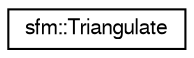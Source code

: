 digraph "Graphical Class Hierarchy"
{
  edge [fontname="FreeSans",fontsize="10",labelfontname="FreeSans",labelfontsize="10"];
  node [fontname="FreeSans",fontsize="10",shape=record];
  rankdir="LR";
  Node0 [label="sfm::Triangulate",height=0.2,width=0.4,color="black", fillcolor="white", style="filled",URL="$classsfm_1_1_triangulate.html",tooltip="Triangulation routine that triangulates a track from camera poses and 2D image positions while keepin..."];
}
